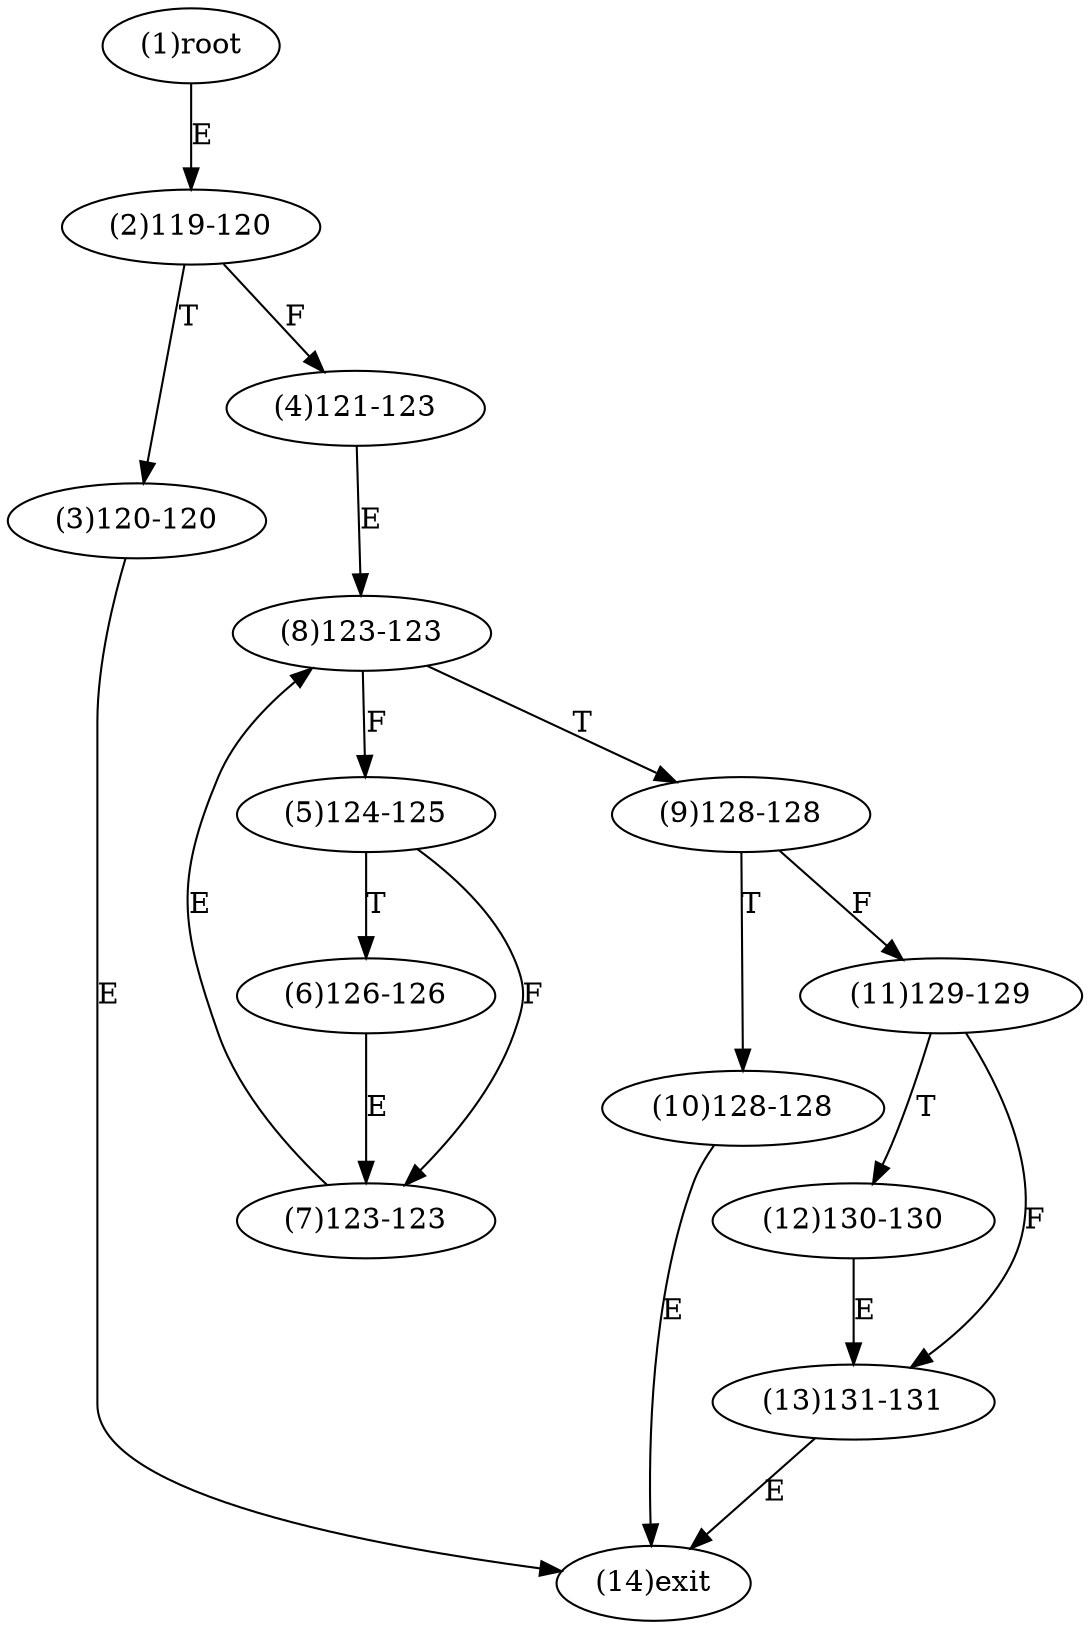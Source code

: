 digraph "" { 
1[ label="(1)root"];
2[ label="(2)119-120"];
3[ label="(3)120-120"];
4[ label="(4)121-123"];
5[ label="(5)124-125"];
6[ label="(6)126-126"];
7[ label="(7)123-123"];
8[ label="(8)123-123"];
9[ label="(9)128-128"];
10[ label="(10)128-128"];
11[ label="(11)129-129"];
12[ label="(12)130-130"];
13[ label="(13)131-131"];
14[ label="(14)exit"];
1->2[ label="E"];
2->4[ label="F"];
2->3[ label="T"];
3->14[ label="E"];
4->8[ label="E"];
5->7[ label="F"];
5->6[ label="T"];
6->7[ label="E"];
7->8[ label="E"];
8->5[ label="F"];
8->9[ label="T"];
9->11[ label="F"];
9->10[ label="T"];
10->14[ label="E"];
11->13[ label="F"];
11->12[ label="T"];
12->13[ label="E"];
13->14[ label="E"];
}